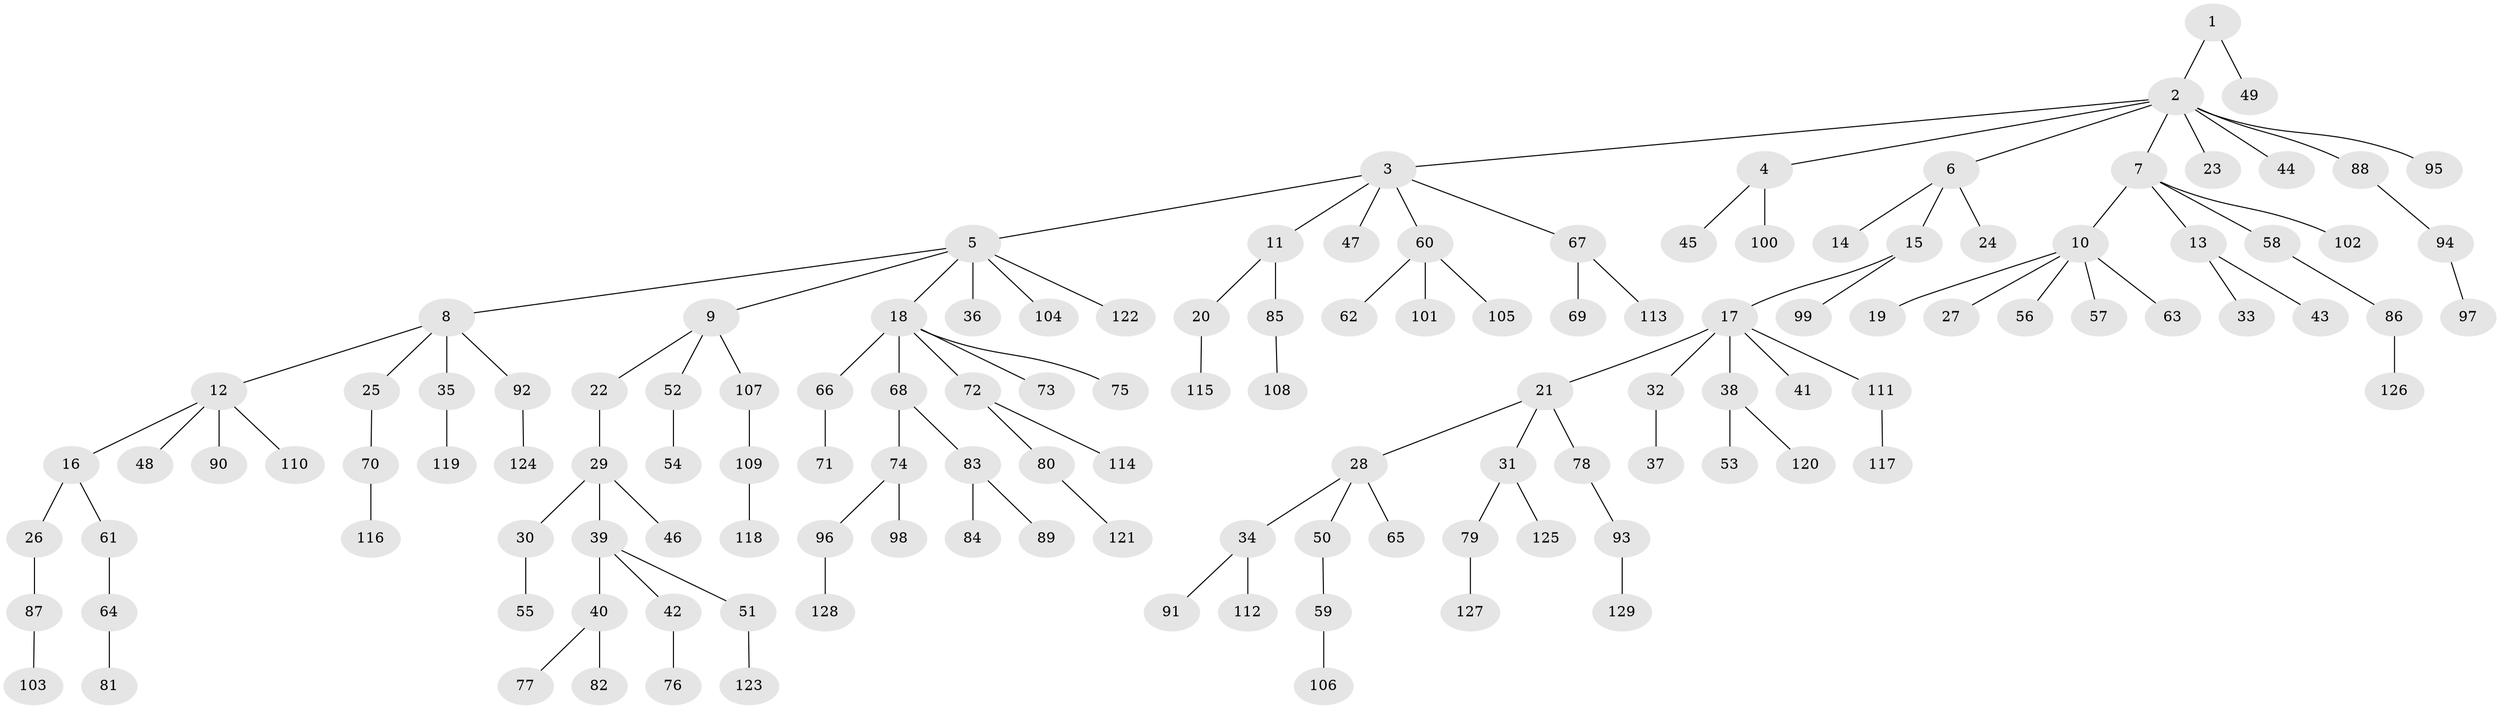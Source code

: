// coarse degree distribution, {3: 0.1076923076923077, 1: 0.5692307692307692, 7: 0.015384615384615385, 6: 0.03076923076923077, 4: 0.09230769230769231, 2: 0.16923076923076924, 5: 0.015384615384615385}
// Generated by graph-tools (version 1.1) at 2025/37/03/04/25 23:37:18]
// undirected, 129 vertices, 128 edges
graph export_dot {
  node [color=gray90,style=filled];
  1;
  2;
  3;
  4;
  5;
  6;
  7;
  8;
  9;
  10;
  11;
  12;
  13;
  14;
  15;
  16;
  17;
  18;
  19;
  20;
  21;
  22;
  23;
  24;
  25;
  26;
  27;
  28;
  29;
  30;
  31;
  32;
  33;
  34;
  35;
  36;
  37;
  38;
  39;
  40;
  41;
  42;
  43;
  44;
  45;
  46;
  47;
  48;
  49;
  50;
  51;
  52;
  53;
  54;
  55;
  56;
  57;
  58;
  59;
  60;
  61;
  62;
  63;
  64;
  65;
  66;
  67;
  68;
  69;
  70;
  71;
  72;
  73;
  74;
  75;
  76;
  77;
  78;
  79;
  80;
  81;
  82;
  83;
  84;
  85;
  86;
  87;
  88;
  89;
  90;
  91;
  92;
  93;
  94;
  95;
  96;
  97;
  98;
  99;
  100;
  101;
  102;
  103;
  104;
  105;
  106;
  107;
  108;
  109;
  110;
  111;
  112;
  113;
  114;
  115;
  116;
  117;
  118;
  119;
  120;
  121;
  122;
  123;
  124;
  125;
  126;
  127;
  128;
  129;
  1 -- 2;
  1 -- 49;
  2 -- 3;
  2 -- 4;
  2 -- 6;
  2 -- 7;
  2 -- 23;
  2 -- 44;
  2 -- 88;
  2 -- 95;
  3 -- 5;
  3 -- 11;
  3 -- 47;
  3 -- 60;
  3 -- 67;
  4 -- 45;
  4 -- 100;
  5 -- 8;
  5 -- 9;
  5 -- 18;
  5 -- 36;
  5 -- 104;
  5 -- 122;
  6 -- 14;
  6 -- 15;
  6 -- 24;
  7 -- 10;
  7 -- 13;
  7 -- 58;
  7 -- 102;
  8 -- 12;
  8 -- 25;
  8 -- 35;
  8 -- 92;
  9 -- 22;
  9 -- 52;
  9 -- 107;
  10 -- 19;
  10 -- 27;
  10 -- 56;
  10 -- 57;
  10 -- 63;
  11 -- 20;
  11 -- 85;
  12 -- 16;
  12 -- 48;
  12 -- 90;
  12 -- 110;
  13 -- 33;
  13 -- 43;
  15 -- 17;
  15 -- 99;
  16 -- 26;
  16 -- 61;
  17 -- 21;
  17 -- 32;
  17 -- 38;
  17 -- 41;
  17 -- 111;
  18 -- 66;
  18 -- 68;
  18 -- 72;
  18 -- 73;
  18 -- 75;
  20 -- 115;
  21 -- 28;
  21 -- 31;
  21 -- 78;
  22 -- 29;
  25 -- 70;
  26 -- 87;
  28 -- 34;
  28 -- 50;
  28 -- 65;
  29 -- 30;
  29 -- 39;
  29 -- 46;
  30 -- 55;
  31 -- 79;
  31 -- 125;
  32 -- 37;
  34 -- 91;
  34 -- 112;
  35 -- 119;
  38 -- 53;
  38 -- 120;
  39 -- 40;
  39 -- 42;
  39 -- 51;
  40 -- 77;
  40 -- 82;
  42 -- 76;
  50 -- 59;
  51 -- 123;
  52 -- 54;
  58 -- 86;
  59 -- 106;
  60 -- 62;
  60 -- 101;
  60 -- 105;
  61 -- 64;
  64 -- 81;
  66 -- 71;
  67 -- 69;
  67 -- 113;
  68 -- 74;
  68 -- 83;
  70 -- 116;
  72 -- 80;
  72 -- 114;
  74 -- 96;
  74 -- 98;
  78 -- 93;
  79 -- 127;
  80 -- 121;
  83 -- 84;
  83 -- 89;
  85 -- 108;
  86 -- 126;
  87 -- 103;
  88 -- 94;
  92 -- 124;
  93 -- 129;
  94 -- 97;
  96 -- 128;
  107 -- 109;
  109 -- 118;
  111 -- 117;
}
